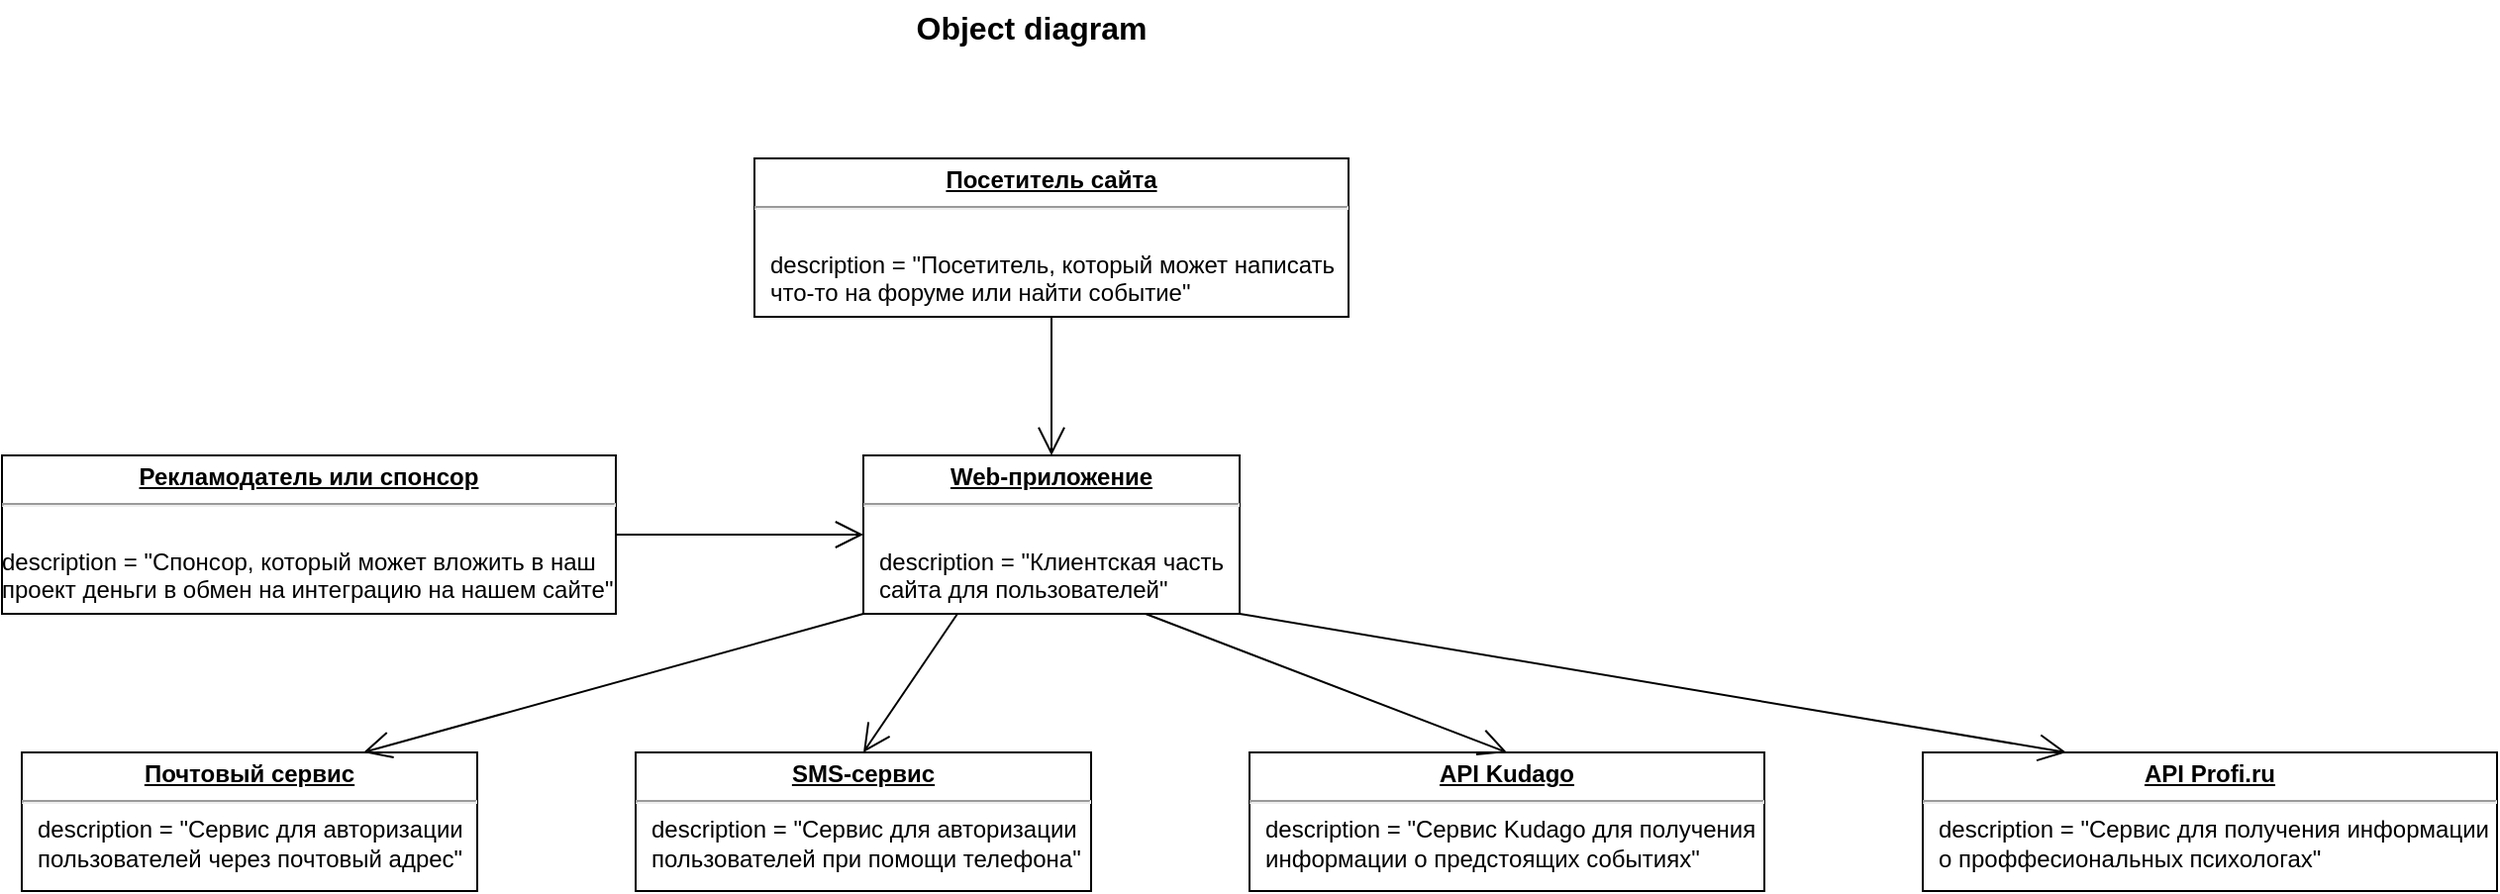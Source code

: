 <mxfile>
    <diagram id="Avv9MhjKLOj5MuREJhU9" name="UML">
        <mxGraphModel dx="698" dy="495" grid="1" gridSize="10" guides="1" tooltips="1" connect="1" arrows="1" fold="1" page="1" pageScale="1" pageWidth="827" pageHeight="1169" math="0" shadow="0">
            <root>
                <mxCell id="0"/>
                <mxCell id="1" parent="0"/>
                <mxCell id="37" value="&lt;p style=&quot;margin:0px;margin-top:4px;text-align:center;text-decoration:underline;&quot;&gt;&lt;b&gt;Посетитель сайта&lt;/b&gt;&lt;/p&gt;&lt;hr&gt;&lt;p style=&quot;margin:0px;margin-left:8px;&quot;&gt;&lt;br&gt;&lt;/p&gt;&lt;p style=&quot;margin:0px;margin-left:8px;&quot;&gt;description = &quot;Посетитель, который может написать&amp;nbsp;&lt;/p&gt;&lt;p style=&quot;margin:0px;margin-left:8px;&quot;&gt;что-то на форуме или найти событие&quot;&lt;br&gt;&lt;br&gt;&lt;/p&gt;" style="verticalAlign=top;align=left;overflow=fill;fontSize=12;fontFamily=Helvetica;html=1;" parent="1" vertex="1">
                    <mxGeometry x="550" y="220" width="300" height="80" as="geometry"/>
                </mxCell>
                <mxCell id="43" value="&lt;p style=&quot;margin:0px;margin-top:4px;text-align:center;text-decoration:underline;&quot;&gt;&lt;b&gt;Рекламодатель или спонсор&lt;/b&gt;&lt;/p&gt;&lt;hr&gt;&lt;p style=&quot;margin:0px;margin-left:8px;&quot;&gt;&lt;br&gt;&lt;/p&gt;description = &quot;&lt;span style=&quot;background-color: initial;&quot;&gt;Спонсор, который может вложить в наш&lt;br&gt;проект&amp;nbsp;&lt;/span&gt;&lt;span style=&quot;background-color: initial;&quot;&gt;деньги в обмен на интеграцию на нашем сайте&quot;&lt;/span&gt;&lt;span style=&quot;background-color: initial;&quot;&gt;&lt;br&gt;&lt;/span&gt;" style="verticalAlign=top;align=left;overflow=fill;fontSize=12;fontFamily=Helvetica;html=1;" parent="1" vertex="1">
                    <mxGeometry x="170" y="370" width="310" height="80" as="geometry"/>
                </mxCell>
                <mxCell id="44" value="&lt;p style=&quot;margin:0px;margin-top:4px;text-align:center;text-decoration:underline;&quot;&gt;&lt;b&gt;Web-приложение&lt;/b&gt;&lt;/p&gt;&lt;hr&gt;&lt;p style=&quot;margin:0px;margin-left:8px;&quot;&gt;&lt;br&gt;description = &quot;Клиентская часть&amp;nbsp;&lt;/p&gt;&lt;p style=&quot;margin:0px;margin-left:8px;&quot;&gt;сайта&amp;nbsp;&lt;span style=&quot;background-color: initial;&quot;&gt;для пользователей&quot;&lt;/span&gt;&lt;/p&gt;" style="verticalAlign=top;align=left;overflow=fill;fontSize=12;fontFamily=Helvetica;html=1;" parent="1" vertex="1">
                    <mxGeometry x="605" y="370" width="190" height="80" as="geometry"/>
                </mxCell>
                <mxCell id="49" value="&lt;p style=&quot;margin:0px;margin-top:4px;text-align:center;text-decoration:underline;&quot;&gt;&lt;b&gt;Почтовый сервис&lt;/b&gt;&lt;/p&gt;&lt;hr&gt;&lt;p style=&quot;margin:0px;margin-left:8px;&quot;&gt;description = &quot;Сервис для авторизации&lt;br&gt;&lt;/p&gt;&lt;p style=&quot;margin:0px;margin-left:8px;&quot;&gt;пользователей через почтовый адрес&quot;&lt;/p&gt;" style="verticalAlign=top;align=left;overflow=fill;fontSize=12;fontFamily=Helvetica;html=1;" parent="1" vertex="1">
                    <mxGeometry x="180" y="520" width="230" height="70" as="geometry"/>
                </mxCell>
                <mxCell id="50" value="&lt;p style=&quot;margin:0px;margin-top:4px;text-align:center;text-decoration:underline;&quot;&gt;&lt;b&gt;SMS-сервис&lt;/b&gt;&lt;/p&gt;&lt;hr&gt;&lt;p style=&quot;margin:0px;margin-left:8px;&quot;&gt;description = &quot;Сервис для авторизации&lt;br&gt;&lt;/p&gt;&lt;p style=&quot;margin:0px;margin-left:8px;&quot;&gt;пользователей при помощи телефона&quot;&lt;/p&gt;" style="verticalAlign=top;align=left;overflow=fill;fontSize=12;fontFamily=Helvetica;html=1;" parent="1" vertex="1">
                    <mxGeometry x="490" y="520" width="230" height="70" as="geometry"/>
                </mxCell>
                <mxCell id="51" value="&lt;p style=&quot;margin:0px;margin-top:4px;text-align:center;text-decoration:underline;&quot;&gt;&lt;b&gt;API Kudago&lt;/b&gt;&lt;/p&gt;&lt;hr&gt;&lt;p style=&quot;margin:0px;margin-left:8px;&quot;&gt;description = &quot;Сервис Kudago для получения&lt;/p&gt;&lt;p style=&quot;margin:0px;margin-left:8px;&quot;&gt;&lt;span style=&quot;background-color: initial;&quot;&gt;информации о предстоящих событиях&quot;&lt;/span&gt;&lt;/p&gt;" style="verticalAlign=top;align=left;overflow=fill;fontSize=12;fontFamily=Helvetica;html=1;" parent="1" vertex="1">
                    <mxGeometry x="800" y="520" width="260" height="70" as="geometry"/>
                </mxCell>
                <mxCell id="53" value="&lt;p style=&quot;margin:0px;margin-top:4px;text-align:center;text-decoration:underline;&quot;&gt;&lt;b&gt;API Profi.ru&lt;/b&gt;&lt;/p&gt;&lt;hr&gt;&lt;p style=&quot;margin:0px;margin-left:8px;&quot;&gt;description = &quot;Сервис для получения информации&lt;/p&gt;&lt;p style=&quot;margin:0px;margin-left:8px;&quot;&gt;&lt;span style=&quot;background-color: initial;&quot;&gt;о проффесиональных психологах&quot;&lt;/span&gt;&lt;/p&gt;" style="verticalAlign=top;align=left;overflow=fill;fontSize=12;fontFamily=Helvetica;html=1;" parent="1" vertex="1">
                    <mxGeometry x="1140" y="520" width="290" height="70" as="geometry"/>
                </mxCell>
                <mxCell id="55" value="" style="endArrow=open;endFill=1;endSize=12;html=1;exitX=0.5;exitY=1;exitDx=0;exitDy=0;entryX=0.5;entryY=0;entryDx=0;entryDy=0;" parent="1" source="37" target="44" edge="1">
                    <mxGeometry width="160" relative="1" as="geometry">
                        <mxPoint x="720" y="540" as="sourcePoint"/>
                        <mxPoint x="880" y="540" as="targetPoint"/>
                    </mxGeometry>
                </mxCell>
                <mxCell id="56" value="" style="endArrow=open;endFill=1;endSize=12;html=1;exitX=1;exitY=0.5;exitDx=0;exitDy=0;entryX=0;entryY=0.5;entryDx=0;entryDy=0;" parent="1" source="43" target="44" edge="1">
                    <mxGeometry width="160" relative="1" as="geometry">
                        <mxPoint x="720" y="540" as="sourcePoint"/>
                        <mxPoint x="880" y="540" as="targetPoint"/>
                    </mxGeometry>
                </mxCell>
                <mxCell id="57" value="" style="endArrow=open;endFill=1;endSize=12;html=1;exitX=0;exitY=1;exitDx=0;exitDy=0;entryX=0.75;entryY=0;entryDx=0;entryDy=0;" parent="1" source="44" target="49" edge="1">
                    <mxGeometry width="160" relative="1" as="geometry">
                        <mxPoint x="720" y="540" as="sourcePoint"/>
                        <mxPoint x="880" y="540" as="targetPoint"/>
                    </mxGeometry>
                </mxCell>
                <mxCell id="58" value="" style="endArrow=open;endFill=1;endSize=12;html=1;exitX=0.25;exitY=1;exitDx=0;exitDy=0;entryX=0.5;entryY=0;entryDx=0;entryDy=0;" parent="1" source="44" target="50" edge="1">
                    <mxGeometry width="160" relative="1" as="geometry">
                        <mxPoint x="720" y="540" as="sourcePoint"/>
                        <mxPoint x="880" y="540" as="targetPoint"/>
                    </mxGeometry>
                </mxCell>
                <mxCell id="59" value="" style="endArrow=open;endFill=1;endSize=12;html=1;exitX=0.75;exitY=1;exitDx=0;exitDy=0;entryX=0.5;entryY=0;entryDx=0;entryDy=0;" parent="1" source="44" target="51" edge="1">
                    <mxGeometry width="160" relative="1" as="geometry">
                        <mxPoint x="720" y="540" as="sourcePoint"/>
                        <mxPoint x="880" y="540" as="targetPoint"/>
                    </mxGeometry>
                </mxCell>
                <mxCell id="60" value="" style="endArrow=open;endFill=1;endSize=12;html=1;exitX=1;exitY=1;exitDx=0;exitDy=0;entryX=0.25;entryY=0;entryDx=0;entryDy=0;" parent="1" source="44" target="53" edge="1">
                    <mxGeometry width="160" relative="1" as="geometry">
                        <mxPoint x="720" y="540" as="sourcePoint"/>
                        <mxPoint x="880" y="540" as="targetPoint"/>
                    </mxGeometry>
                </mxCell>
                <mxCell id="61" value="Object diagram" style="text;align=center;fontStyle=1;verticalAlign=middle;spacingLeft=3;spacingRight=3;strokeColor=none;rotatable=0;points=[[0,0.5],[1,0.5]];portConstraint=eastwest;fontSize=16;" vertex="1" parent="1">
                    <mxGeometry x="650" y="140" width="80" height="26" as="geometry"/>
                </mxCell>
            </root>
        </mxGraphModel>
    </diagram>
</mxfile>